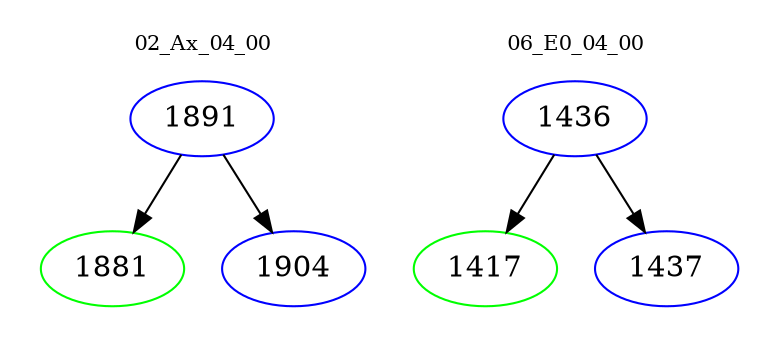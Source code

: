digraph{
subgraph cluster_0 {
color = white
label = "02_Ax_04_00";
fontsize=10;
T0_1891 [label="1891", color="blue"]
T0_1891 -> T0_1881 [color="black"]
T0_1881 [label="1881", color="green"]
T0_1891 -> T0_1904 [color="black"]
T0_1904 [label="1904", color="blue"]
}
subgraph cluster_1 {
color = white
label = "06_E0_04_00";
fontsize=10;
T1_1436 [label="1436", color="blue"]
T1_1436 -> T1_1417 [color="black"]
T1_1417 [label="1417", color="green"]
T1_1436 -> T1_1437 [color="black"]
T1_1437 [label="1437", color="blue"]
}
}
